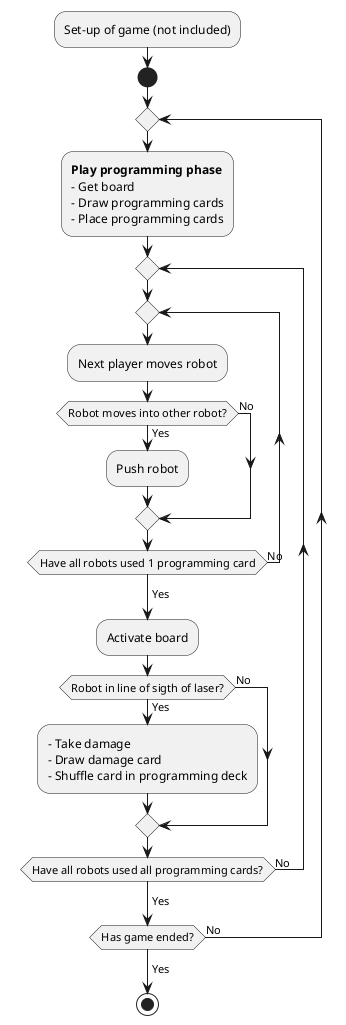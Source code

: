 @startuml

:Set-up of game (not included);

start

repeat

:**Play programming phase**
- Get board
- Draw programming cards
- Place programming cards;


repeat
repeat
:Next player moves robot;
if (Robot moves into other robot?) then (Yes)
:Push robot;
else (No)
endif

repeat while (Have all robots used 1 programming card) is (No)
-> Yes;

:Activate board;
if (Robot in line of sigth of laser?) then (Yes)
:- Take damage
- Draw damage card
- Shuffle card in programming deck;
else (No);
endif

repeat while (Have all robots used all programming cards?) is (No)
-> Yes;
repeat while (Has game ended?) is (No)
-> Yes;
stop

@enduml